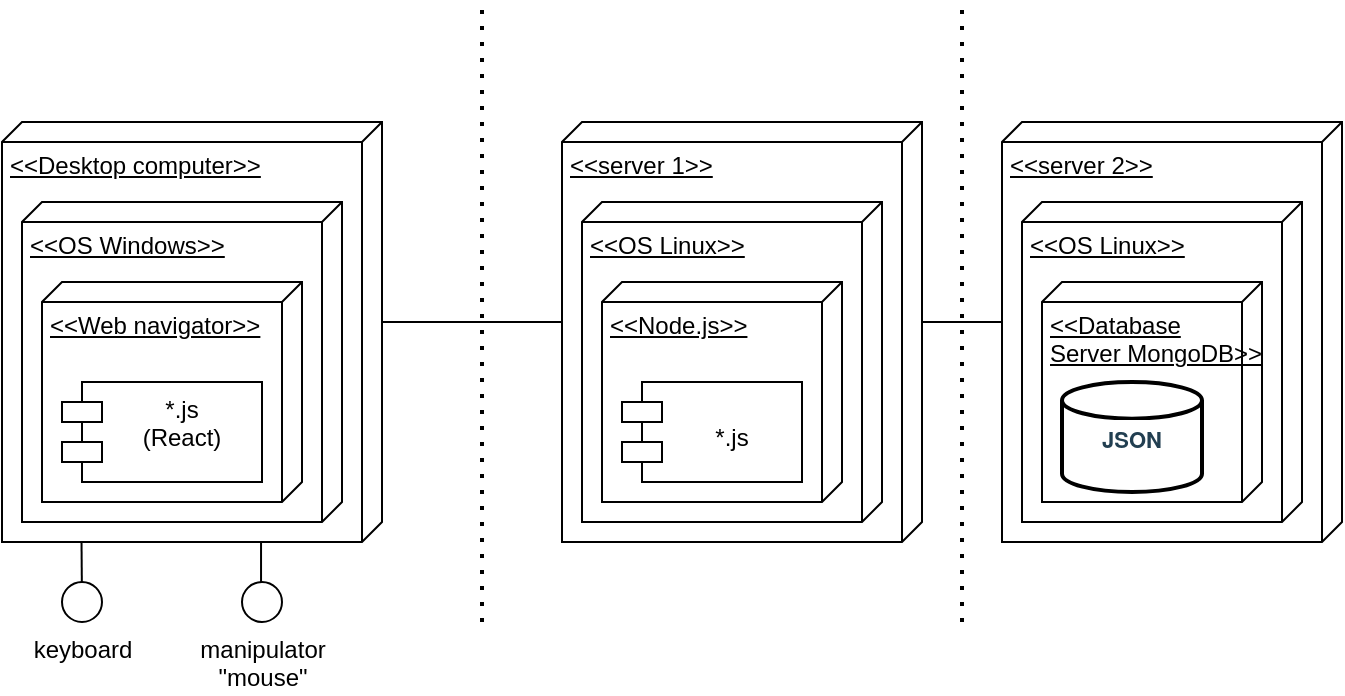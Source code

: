 <mxfile version="20.3.7" type="device"><diagram id="2btQNehk-OrLHHsJi033" name="Страница 1"><mxGraphModel dx="1422" dy="752" grid="1" gridSize="10" guides="1" tooltips="1" connect="1" arrows="1" fold="1" page="1" pageScale="1" pageWidth="827" pageHeight="1169" math="0" shadow="0"><root><mxCell id="0"/><mxCell id="1" parent="0"/><mxCell id="ASeGSV3bISbFehof7WLm-1" value="&amp;lt;&amp;lt;Desktop computer&amp;gt;&amp;gt;" style="verticalAlign=top;align=left;spacingTop=8;spacingLeft=2;spacingRight=12;shape=cube;size=10;direction=south;fontStyle=4;html=1;" parent="1" vertex="1"><mxGeometry x="50" y="140" width="190" height="210" as="geometry"/></mxCell><mxCell id="ASeGSV3bISbFehof7WLm-6" value="&amp;lt;&amp;lt;OS Windows&amp;gt;&amp;gt;" style="verticalAlign=top;align=left;spacingTop=8;spacingLeft=2;spacingRight=12;shape=cube;size=10;direction=south;fontStyle=4;html=1;" parent="1" vertex="1"><mxGeometry x="60" y="180" width="160" height="160" as="geometry"/></mxCell><mxCell id="ASeGSV3bISbFehof7WLm-7" value="&amp;lt;&amp;lt;Web navigator&amp;gt;&amp;gt;" style="verticalAlign=top;align=left;spacingTop=8;spacingLeft=2;spacingRight=12;shape=cube;size=10;direction=south;fontStyle=4;html=1;" parent="1" vertex="1"><mxGeometry x="70" y="220" width="130" height="110" as="geometry"/></mxCell><mxCell id="ASeGSV3bISbFehof7WLm-8" value="&amp;lt;&amp;lt;server 1&amp;gt;&amp;gt;" style="verticalAlign=top;align=left;spacingTop=8;spacingLeft=2;spacingRight=12;shape=cube;size=10;direction=south;fontStyle=4;html=1;" parent="1" vertex="1"><mxGeometry x="330" y="140" width="180" height="210" as="geometry"/></mxCell><mxCell id="ASeGSV3bISbFehof7WLm-9" value="*.js&#xA;(React)" style="shape=module;align=left;spacingLeft=20;align=center;verticalAlign=top;" parent="1" vertex="1"><mxGeometry x="80" y="270" width="100" height="50" as="geometry"/></mxCell><mxCell id="ASeGSV3bISbFehof7WLm-10" value="&amp;lt;&amp;lt;OS Linux&amp;gt;&amp;gt;" style="verticalAlign=top;align=left;spacingTop=8;spacingLeft=2;spacingRight=12;shape=cube;size=10;direction=south;fontStyle=4;html=1;" parent="1" vertex="1"><mxGeometry x="340" y="180" width="150" height="160" as="geometry"/></mxCell><mxCell id="ASeGSV3bISbFehof7WLm-12" value="&amp;lt;&amp;lt;Node.js&amp;gt;&amp;gt;" style="verticalAlign=top;align=left;spacingTop=8;spacingLeft=2;spacingRight=12;shape=cube;size=10;direction=south;fontStyle=4;html=1;" parent="1" vertex="1"><mxGeometry x="350" y="220" width="120" height="110" as="geometry"/></mxCell><mxCell id="ASeGSV3bISbFehof7WLm-11" value="&#xA;*.js" style="shape=module;align=left;spacingLeft=20;align=center;verticalAlign=top;" parent="1" vertex="1"><mxGeometry x="360" y="270" width="90" height="50" as="geometry"/></mxCell><mxCell id="ASeGSV3bISbFehof7WLm-13" value="&amp;lt;&amp;lt;server 2&amp;gt;&amp;gt;" style="verticalAlign=top;align=left;spacingTop=8;spacingLeft=2;spacingRight=12;shape=cube;size=10;direction=south;fontStyle=4;html=1;" parent="1" vertex="1"><mxGeometry x="550" y="140" width="170" height="210" as="geometry"/></mxCell><mxCell id="ASeGSV3bISbFehof7WLm-14" value="&amp;lt;&amp;lt;OS Linux&amp;gt;&amp;gt;" style="verticalAlign=top;align=left;spacingTop=8;spacingLeft=2;spacingRight=12;shape=cube;size=10;direction=south;fontStyle=4;html=1;" parent="1" vertex="1"><mxGeometry x="560" y="180" width="140" height="160" as="geometry"/></mxCell><mxCell id="ASeGSV3bISbFehof7WLm-15" value="&amp;lt;&amp;lt;Database &lt;br&gt;Server MongoDB&amp;gt;&amp;gt;" style="verticalAlign=top;align=left;spacingTop=8;spacingLeft=2;spacingRight=12;shape=cube;size=10;direction=south;fontStyle=4;html=1;" parent="1" vertex="1"><mxGeometry x="570" y="220" width="110" height="110" as="geometry"/></mxCell><mxCell id="ASeGSV3bISbFehof7WLm-17" value="&lt;strong style=&quot;margin: 0px; padding: 0px; color: rgb(34, 63, 81); font-family: &amp;quot;Helvetica Neue&amp;quot;, Helvetica, &amp;quot;Arial sans-serif&amp;quot;; text-align: start; background-color: rgb(255, 255, 255);&quot;&gt;&lt;font style=&quot;font-size: 11px;&quot;&gt;JSON&lt;/font&gt;&lt;/strong&gt;" style="strokeWidth=2;html=1;shape=mxgraph.flowchart.database;whiteSpace=wrap;" parent="1" vertex="1"><mxGeometry x="580" y="270" width="70" height="55" as="geometry"/></mxCell><mxCell id="ASeGSV3bISbFehof7WLm-18" value="" style="endArrow=none;dashed=1;html=1;dashPattern=1 3;strokeWidth=2;rounded=0;" parent="1" edge="1"><mxGeometry width="50" height="50" relative="1" as="geometry"><mxPoint x="290" y="390" as="sourcePoint"/><mxPoint x="290" y="80" as="targetPoint"/></mxGeometry></mxCell><mxCell id="ASeGSV3bISbFehof7WLm-19" value="" style="endArrow=none;dashed=1;html=1;dashPattern=1 3;strokeWidth=2;rounded=0;" parent="1" edge="1"><mxGeometry width="50" height="50" relative="1" as="geometry"><mxPoint x="530.0" y="390" as="sourcePoint"/><mxPoint x="530.0" y="80" as="targetPoint"/></mxGeometry></mxCell><mxCell id="ASeGSV3bISbFehof7WLm-20" value="" style="endArrow=none;html=1;rounded=0;entryX=0;entryY=0;entryDx=100;entryDy=0;entryPerimeter=0;" parent="1" target="ASeGSV3bISbFehof7WLm-1" edge="1"><mxGeometry width="50" height="50" relative="1" as="geometry"><mxPoint x="330" y="240" as="sourcePoint"/><mxPoint x="410" y="220" as="targetPoint"/></mxGeometry></mxCell><mxCell id="ASeGSV3bISbFehof7WLm-21" value="" style="endArrow=none;html=1;rounded=0;entryX=0;entryY=0;entryDx=100;entryDy=0;entryPerimeter=0;" parent="1" edge="1"><mxGeometry width="50" height="50" relative="1" as="geometry"><mxPoint x="550.0" y="240" as="sourcePoint"/><mxPoint x="510.0" y="240" as="targetPoint"/></mxGeometry></mxCell><mxCell id="ASeGSV3bISbFehof7WLm-22" value="" style="endArrow=none;html=1;rounded=0;" parent="1" source="ASeGSV3bISbFehof7WLm-24" edge="1"><mxGeometry width="50" height="50" relative="1" as="geometry"><mxPoint x="89.76" y="350" as="sourcePoint"/><mxPoint x="89.76" y="370" as="targetPoint"/></mxGeometry></mxCell><mxCell id="ASeGSV3bISbFehof7WLm-23" value="" style="endArrow=none;html=1;rounded=0;" parent="1" edge="1"><mxGeometry width="50" height="50" relative="1" as="geometry"><mxPoint x="179.52" y="350" as="sourcePoint"/><mxPoint x="179.52" y="370" as="targetPoint"/></mxGeometry></mxCell><mxCell id="ASeGSV3bISbFehof7WLm-25" value="&lt;div&gt;manipulator&lt;/div&gt;&lt;div&gt;&quot;mouse&quot;&lt;/div&gt;" style="verticalLabelPosition=bottom;verticalAlign=top;html=1;shape=mxgraph.flowchart.on-page_reference;" parent="1" vertex="1"><mxGeometry x="170" y="370" width="20" height="20" as="geometry"/></mxCell><mxCell id="ASeGSV3bISbFehof7WLm-24" value="keyboard" style="verticalLabelPosition=bottom;verticalAlign=top;html=1;shape=mxgraph.flowchart.on-page_reference;" parent="1" vertex="1"><mxGeometry x="80" y="370" width="20" height="20" as="geometry"/></mxCell><mxCell id="U_wDG7nxj0kkbWYPiqLO-1" value="" style="endArrow=none;html=1;rounded=0;" parent="1" target="ASeGSV3bISbFehof7WLm-24" edge="1"><mxGeometry width="50" height="50" relative="1" as="geometry"><mxPoint x="89.76" y="350" as="sourcePoint"/><mxPoint x="89.76" y="370" as="targetPoint"/></mxGeometry></mxCell></root></mxGraphModel></diagram></mxfile>